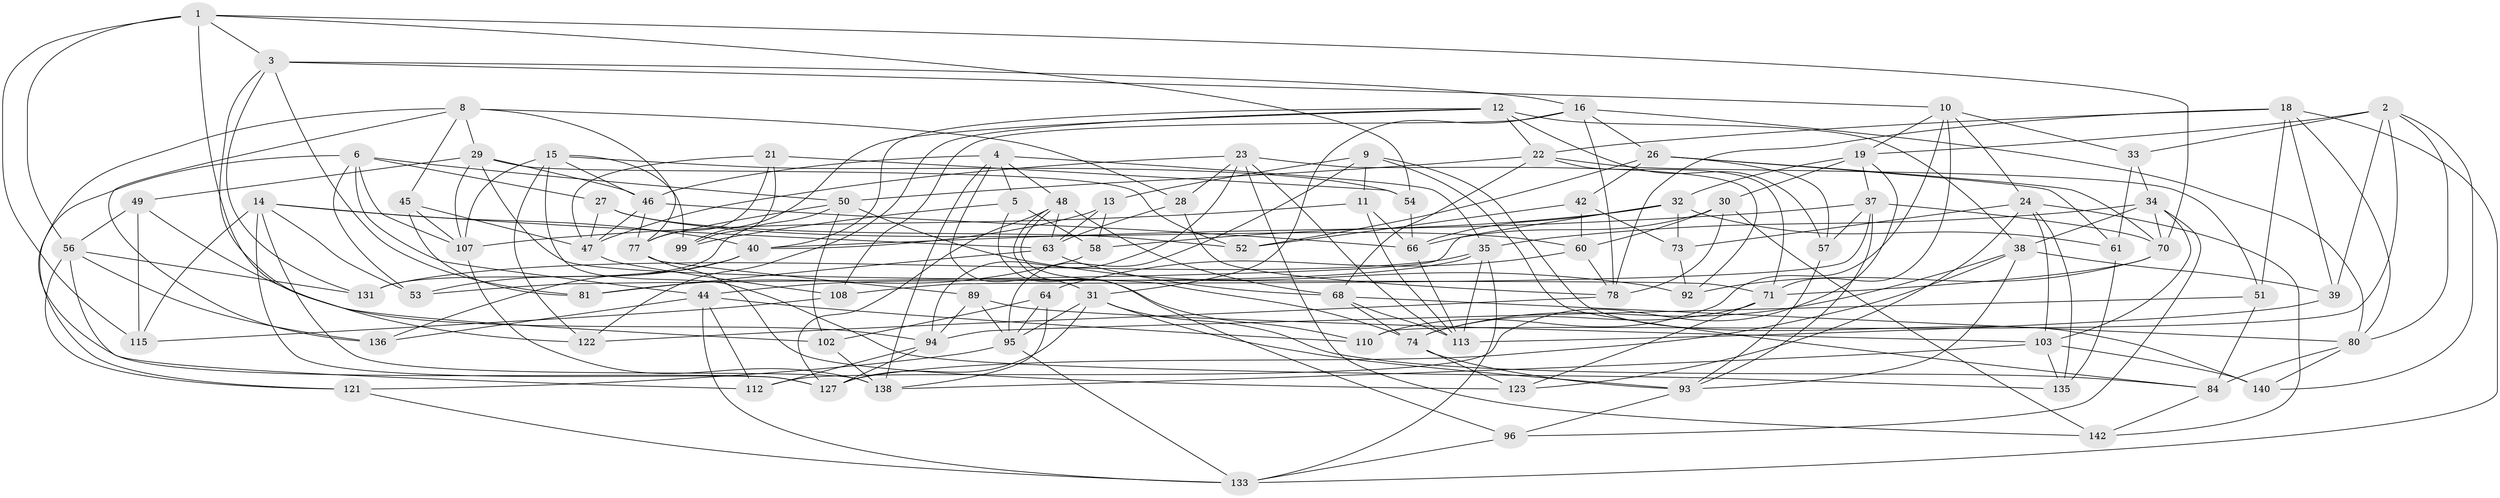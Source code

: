 // Generated by graph-tools (version 1.1) at 2025/52/02/27/25 19:52:34]
// undirected, 91 vertices, 233 edges
graph export_dot {
graph [start="1"]
  node [color=gray90,style=filled];
  1 [super="+109"];
  2 [super="+126"];
  3 [super="+7"];
  4 [super="+132"];
  5;
  6 [super="+65"];
  8 [super="+120"];
  9 [super="+82"];
  10 [super="+20"];
  11;
  12 [super="+119"];
  13;
  14 [super="+36"];
  15 [super="+86"];
  16 [super="+17"];
  18 [super="+129"];
  19 [super="+105"];
  21;
  22 [super="+25"];
  23 [super="+114"];
  24 [super="+41"];
  26 [super="+62"];
  27;
  28;
  29 [super="+97"];
  30 [super="+59"];
  31 [super="+124"];
  32 [super="+43"];
  33;
  34 [super="+90"];
  35 [super="+76"];
  37 [super="+106"];
  38 [super="+69"];
  39;
  40 [super="+55"];
  42;
  44 [super="+128"];
  45;
  46 [super="+118"];
  47 [super="+91"];
  48 [super="+72"];
  49;
  50 [super="+98"];
  51;
  52;
  53;
  54;
  56 [super="+87"];
  57;
  58;
  60 [super="+130"];
  61;
  63 [super="+67"];
  64;
  66 [super="+83"];
  68 [super="+75"];
  70 [super="+101"];
  71 [super="+79"];
  73;
  74 [super="+137"];
  77 [super="+116"];
  78 [super="+88"];
  80 [super="+104"];
  81;
  84 [super="+85"];
  89;
  92;
  93 [super="+134"];
  94 [super="+125"];
  95 [super="+100"];
  96;
  99;
  102;
  103 [super="+141"];
  107 [super="+111"];
  108;
  110;
  112;
  113 [super="+117"];
  115;
  121;
  122;
  123;
  127 [super="+143"];
  131;
  133 [super="+139"];
  135;
  136;
  138 [super="+144"];
  140;
  142;
  1 -- 56;
  1 -- 115;
  1 -- 54;
  1 -- 102;
  1 -- 70;
  1 -- 3;
  2 -- 33;
  2 -- 80;
  2 -- 19;
  2 -- 140;
  2 -- 110;
  2 -- 39;
  3 -- 81;
  3 -- 16;
  3 -- 122;
  3 -- 10;
  3 -- 131;
  4 -- 5;
  4 -- 35;
  4 -- 138;
  4 -- 48;
  4 -- 46;
  4 -- 31;
  5 -- 99;
  5 -- 58;
  5 -- 110;
  6 -- 27;
  6 -- 53;
  6 -- 50;
  6 -- 107;
  6 -- 44;
  6 -- 127;
  8 -- 77;
  8 -- 136;
  8 -- 121;
  8 -- 28;
  8 -- 45;
  8 -- 29;
  9 -- 11;
  9 -- 84 [weight=2];
  9 -- 140;
  9 -- 13;
  9 -- 95;
  10 -- 33;
  10 -- 110;
  10 -- 71;
  10 -- 24;
  10 -- 19;
  11 -- 107;
  11 -- 113;
  11 -- 66;
  12 -- 40;
  12 -- 122;
  12 -- 22;
  12 -- 57;
  12 -- 99;
  12 -- 38;
  13 -- 58;
  13 -- 63;
  13 -- 40;
  14 -- 40;
  14 -- 138;
  14 -- 115;
  14 -- 53;
  14 -- 63;
  14 -- 127;
  15 -- 107;
  15 -- 135;
  15 -- 99;
  15 -- 122;
  15 -- 54;
  15 -- 46;
  16 -- 78;
  16 -- 26;
  16 -- 80;
  16 -- 108;
  16 -- 31;
  18 -- 80;
  18 -- 51;
  18 -- 39;
  18 -- 133;
  18 -- 78;
  18 -- 22;
  19 -- 112;
  19 -- 32;
  19 -- 30;
  19 -- 37;
  21 -- 54;
  21 -- 99;
  21 -- 77;
  21 -- 47;
  22 -- 51;
  22 -- 50;
  22 -- 68;
  22 -- 71;
  23 -- 47;
  23 -- 94;
  23 -- 113;
  23 -- 28;
  23 -- 92;
  23 -- 142;
  24 -- 103;
  24 -- 135;
  24 -- 142;
  24 -- 73;
  24 -- 123;
  26 -- 61;
  26 -- 57;
  26 -- 42;
  26 -- 52;
  26 -- 70;
  27 -- 60;
  27 -- 52;
  27 -- 47;
  28 -- 63;
  28 -- 78;
  29 -- 71;
  29 -- 49;
  29 -- 52;
  29 -- 46;
  29 -- 107;
  30 -- 142;
  30 -- 60 [weight=2];
  30 -- 78;
  30 -- 66;
  31 -- 127;
  31 -- 84;
  31 -- 95;
  31 -- 93;
  32 -- 61;
  32 -- 73;
  32 -- 58;
  32 -- 53;
  32 -- 66;
  33 -- 34;
  33 -- 61;
  34 -- 103;
  34 -- 96;
  34 -- 38;
  34 -- 35;
  34 -- 70;
  35 -- 113;
  35 -- 131;
  35 -- 44;
  35 -- 133;
  37 -- 108;
  37 -- 93;
  37 -- 70;
  37 -- 40;
  37 -- 57;
  38 -- 93;
  38 -- 39;
  38 -- 127;
  38 -- 74;
  39 -- 113;
  40 -- 53;
  40 -- 136;
  42 -- 52;
  42 -- 73;
  42 -- 60;
  44 -- 112;
  44 -- 110;
  44 -- 136;
  44 -- 133;
  45 -- 81;
  45 -- 47;
  45 -- 107;
  46 -- 77;
  46 -- 66;
  46 -- 47;
  47 -- 108;
  48 -- 96;
  48 -- 74;
  48 -- 127;
  48 -- 63;
  48 -- 68;
  49 -- 115;
  49 -- 56;
  49 -- 94;
  50 -- 92;
  50 -- 102;
  50 -- 131;
  50 -- 77;
  51 -- 94;
  51 -- 84;
  54 -- 66;
  56 -- 131;
  56 -- 121;
  56 -- 112;
  56 -- 136;
  57 -- 93;
  58 -- 81;
  60 -- 64;
  60 -- 78;
  61 -- 135;
  63 -- 81;
  63 -- 68;
  64 -- 102;
  64 -- 95;
  64 -- 138;
  66 -- 113;
  68 -- 74;
  68 -- 113;
  68 -- 80;
  70 -- 92;
  70 -- 71;
  71 -- 74;
  71 -- 123;
  73 -- 92;
  74 -- 123;
  74 -- 93;
  77 -- 89;
  77 -- 123;
  78 -- 122;
  80 -- 140;
  80 -- 84;
  84 -- 142;
  89 -- 94;
  89 -- 95;
  89 -- 103;
  93 -- 96;
  94 -- 112;
  94 -- 127;
  95 -- 133;
  95 -- 121;
  96 -- 133;
  102 -- 138;
  103 -- 140;
  103 -- 138;
  103 -- 135;
  107 -- 138;
  108 -- 115;
  121 -- 133;
}
